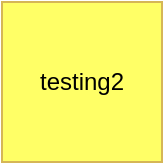 <mxfile version="13.6.2" type="github"><diagram id="_GDRnKp7BBzJ9-gPv04r" name="Page-1"><mxGraphModel dx="1071" dy="498" grid="1" gridSize="10" guides="1" tooltips="1" connect="1" arrows="1" fold="1" page="1" pageScale="1" pageWidth="850" pageHeight="1100" math="0" shadow="0"><root><mxCell id="0"/><mxCell id="1" parent="0"/><mxCell id="Y_1IaZ3Z1QeKR0pmVHvg-1" value="testing2" style="whiteSpace=wrap;html=1;aspect=fixed;strokeColor=#d6b656;fillColor=#FFFF66;" vertex="1" parent="1"><mxGeometry x="380" y="220" width="80" height="80" as="geometry"/></mxCell></root></mxGraphModel></diagram></mxfile>
